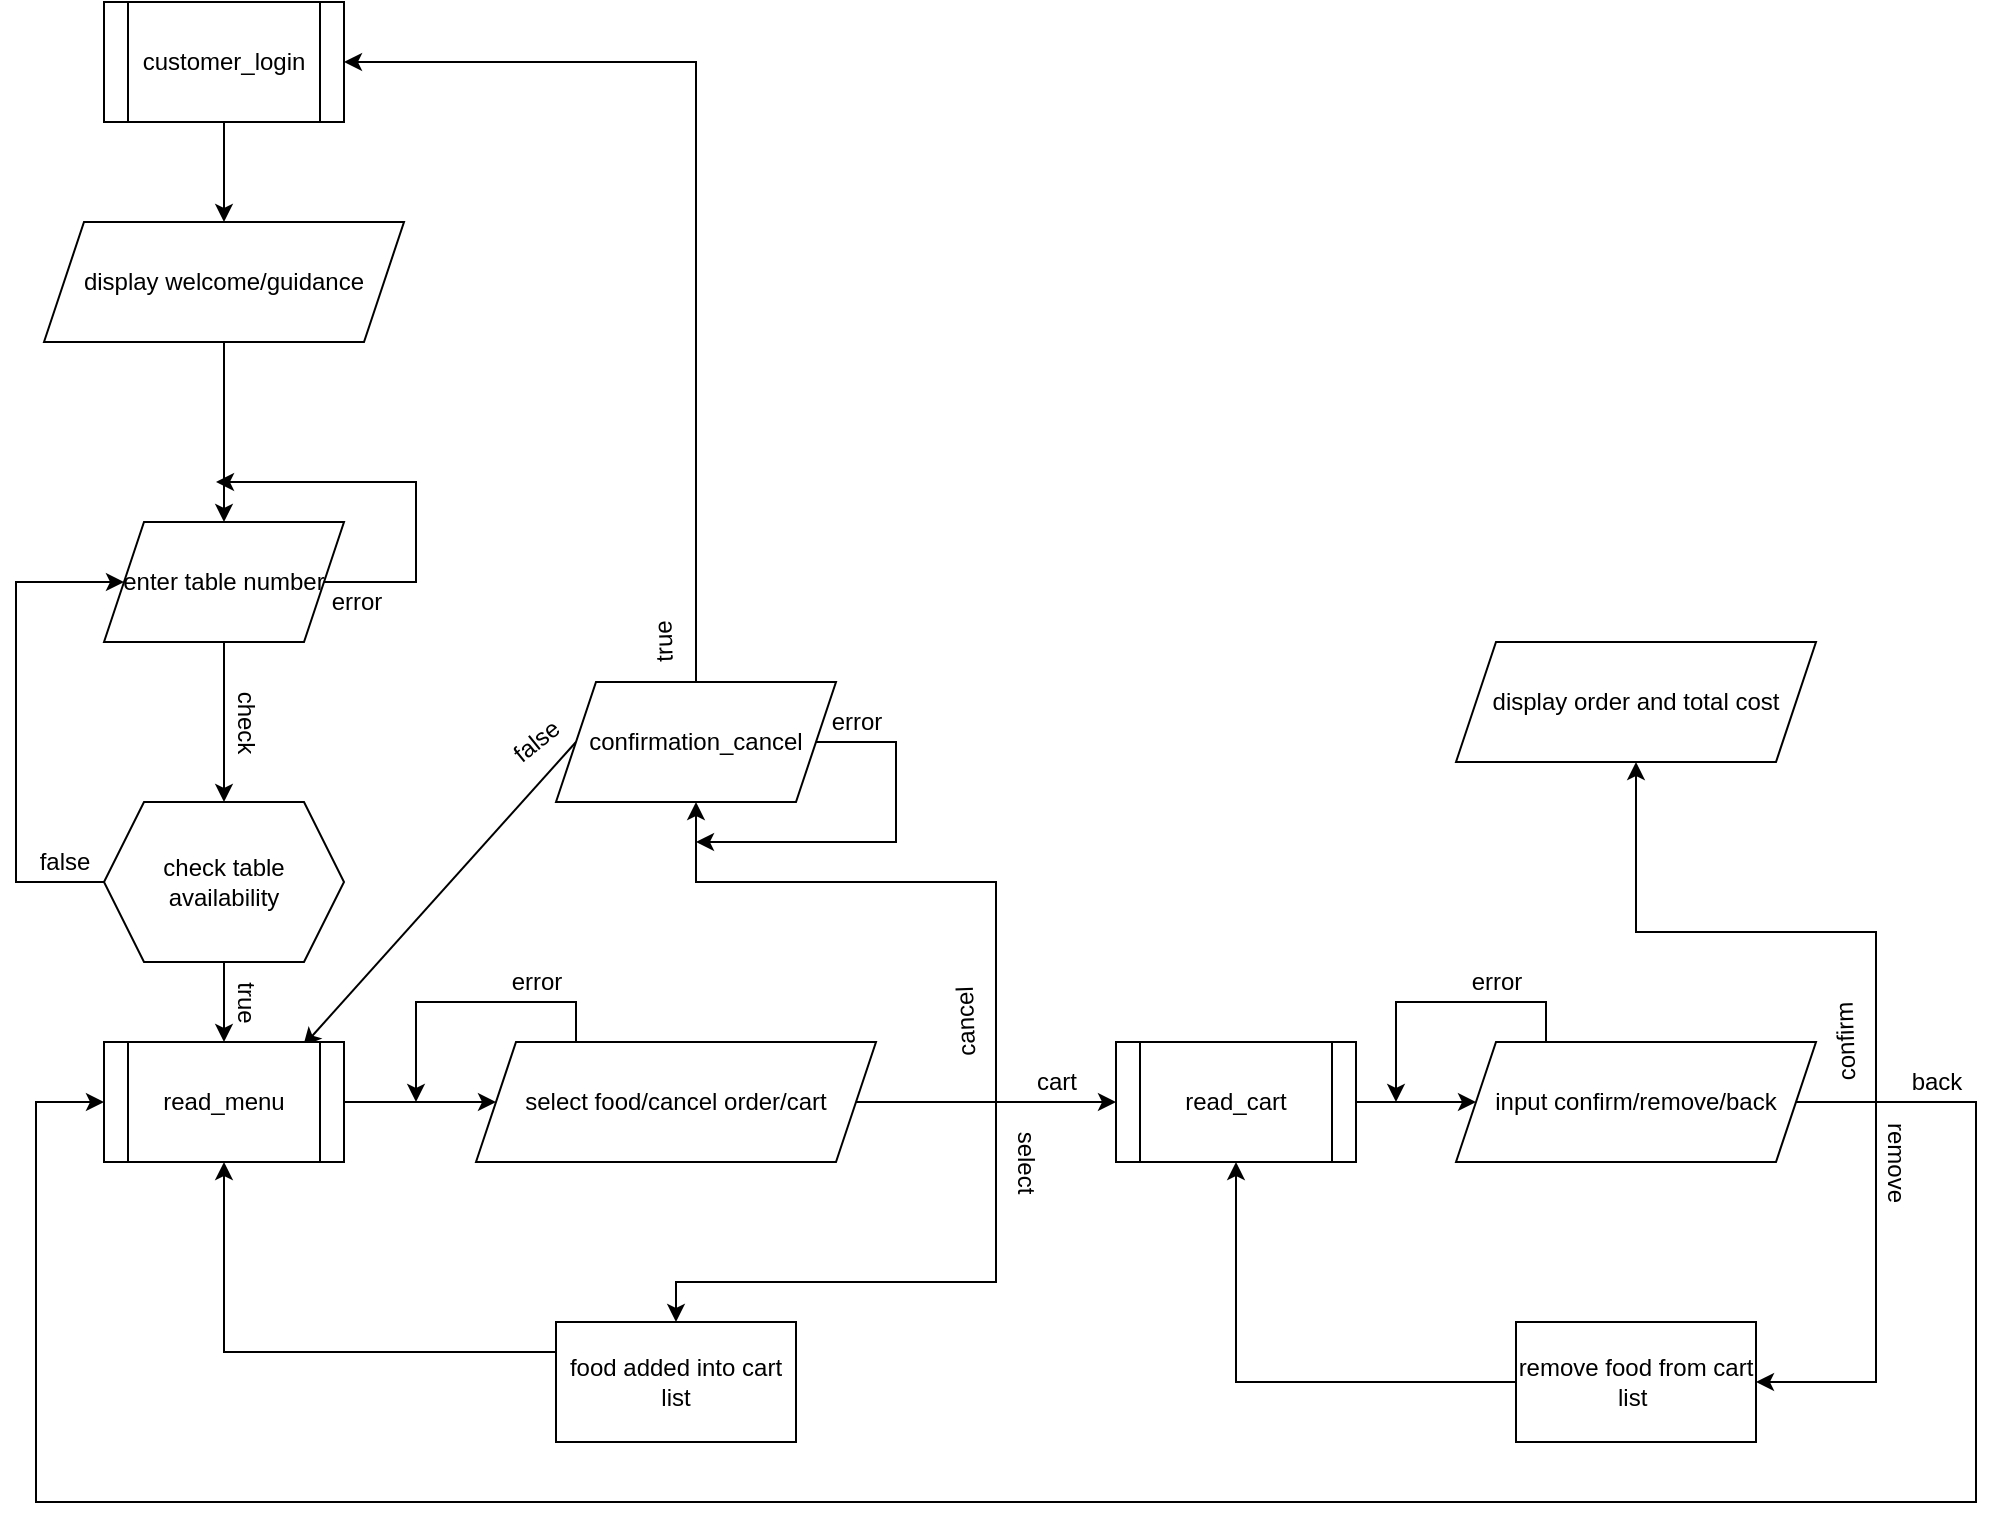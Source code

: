 <mxfile version="17.2.2" type="github" pages="3">
  <diagram id="C5RBs43oDa-KdzZeNtuy" name="Page-1">
    <mxGraphModel dx="997" dy="1709" grid="1" gridSize="10" guides="1" tooltips="1" connect="1" arrows="1" fold="1" page="1" pageScale="1" pageWidth="827" pageHeight="1169" math="0" shadow="0">
      <root>
        <mxCell id="WIyWlLk6GJQsqaUBKTNV-0" />
        <mxCell id="WIyWlLk6GJQsqaUBKTNV-1" parent="WIyWlLk6GJQsqaUBKTNV-0" />
        <mxCell id="vM11jCXPDJ7jfzlutHVa-15" style="edgeStyle=orthogonalEdgeStyle;rounded=0;orthogonalLoop=1;jettySize=auto;html=1;exitX=0.5;exitY=1;exitDx=0;exitDy=0;" parent="WIyWlLk6GJQsqaUBKTNV-1" source="vM11jCXPDJ7jfzlutHVa-5" target="vM11jCXPDJ7jfzlutHVa-9" edge="1">
          <mxGeometry relative="1" as="geometry" />
        </mxCell>
        <mxCell id="vM11jCXPDJ7jfzlutHVa-98" style="edgeStyle=orthogonalEdgeStyle;rounded=0;orthogonalLoop=1;jettySize=auto;html=1;exitX=1;exitY=0.5;exitDx=0;exitDy=0;" parent="WIyWlLk6GJQsqaUBKTNV-1" source="vM11jCXPDJ7jfzlutHVa-5" edge="1">
          <mxGeometry relative="1" as="geometry">
            <mxPoint x="190" y="150" as="targetPoint" />
            <Array as="points">
              <mxPoint x="290" y="200" />
              <mxPoint x="290" y="150" />
            </Array>
          </mxGeometry>
        </mxCell>
        <mxCell id="vM11jCXPDJ7jfzlutHVa-5" value="enter table number" style="shape=parallelogram;perimeter=parallelogramPerimeter;whiteSpace=wrap;html=1;fixedSize=1;" parent="WIyWlLk6GJQsqaUBKTNV-1" vertex="1">
          <mxGeometry x="134" y="170" width="120" height="60" as="geometry" />
        </mxCell>
        <mxCell id="vM11jCXPDJ7jfzlutHVa-95" style="edgeStyle=orthogonalEdgeStyle;rounded=0;orthogonalLoop=1;jettySize=auto;html=1;exitX=0.5;exitY=1;exitDx=0;exitDy=0;entryX=0.5;entryY=0;entryDx=0;entryDy=0;" parent="WIyWlLk6GJQsqaUBKTNV-1" source="vM11jCXPDJ7jfzlutHVa-8" target="vM11jCXPDJ7jfzlutHVa-94" edge="1">
          <mxGeometry relative="1" as="geometry" />
        </mxCell>
        <mxCell id="vM11jCXPDJ7jfzlutHVa-8" value="customer_login" style="shape=process;whiteSpace=wrap;html=1;backgroundOutline=1;" parent="WIyWlLk6GJQsqaUBKTNV-1" vertex="1">
          <mxGeometry x="134" y="-90" width="120" height="60" as="geometry" />
        </mxCell>
        <mxCell id="vM11jCXPDJ7jfzlutHVa-21" style="edgeStyle=orthogonalEdgeStyle;rounded=0;orthogonalLoop=1;jettySize=auto;html=1;exitX=0;exitY=0.5;exitDx=0;exitDy=0;entryX=0;entryY=0.5;entryDx=0;entryDy=0;" parent="WIyWlLk6GJQsqaUBKTNV-1" source="vM11jCXPDJ7jfzlutHVa-9" target="vM11jCXPDJ7jfzlutHVa-5" edge="1">
          <mxGeometry relative="1" as="geometry">
            <Array as="points">
              <mxPoint x="90" y="350" />
              <mxPoint x="90" y="200" />
            </Array>
          </mxGeometry>
        </mxCell>
        <mxCell id="vM11jCXPDJ7jfzlutHVa-53" style="edgeStyle=orthogonalEdgeStyle;rounded=0;orthogonalLoop=1;jettySize=auto;html=1;entryX=0.5;entryY=0;entryDx=0;entryDy=0;" parent="WIyWlLk6GJQsqaUBKTNV-1" source="vM11jCXPDJ7jfzlutHVa-9" target="vM11jCXPDJ7jfzlutHVa-48" edge="1">
          <mxGeometry relative="1" as="geometry" />
        </mxCell>
        <mxCell id="vM11jCXPDJ7jfzlutHVa-9" value="check table&lt;br&gt;availability" style="shape=hexagon;perimeter=hexagonPerimeter2;whiteSpace=wrap;html=1;fixedSize=1;" parent="WIyWlLk6GJQsqaUBKTNV-1" vertex="1">
          <mxGeometry x="134" y="310" width="120" height="80" as="geometry" />
        </mxCell>
        <mxCell id="vM11jCXPDJ7jfzlutHVa-12" value="error" style="text;html=1;align=center;verticalAlign=middle;resizable=0;points=[];autosize=1;strokeColor=none;fillColor=none;" parent="WIyWlLk6GJQsqaUBKTNV-1" vertex="1">
          <mxGeometry x="240" y="200" width="40" height="20" as="geometry" />
        </mxCell>
        <mxCell id="vM11jCXPDJ7jfzlutHVa-27" style="edgeStyle=orthogonalEdgeStyle;rounded=0;orthogonalLoop=1;jettySize=auto;html=1;" parent="WIyWlLk6GJQsqaUBKTNV-1" source="vM11jCXPDJ7jfzlutHVa-48" target="vM11jCXPDJ7jfzlutHVa-26" edge="1">
          <mxGeometry relative="1" as="geometry">
            <mxPoint x="244" y="460" as="sourcePoint" />
          </mxGeometry>
        </mxCell>
        <mxCell id="vM11jCXPDJ7jfzlutHVa-18" value="check" style="text;html=1;align=center;verticalAlign=middle;resizable=0;points=[];autosize=1;strokeColor=none;fillColor=none;rotation=90;" parent="WIyWlLk6GJQsqaUBKTNV-1" vertex="1">
          <mxGeometry x="180" y="260" width="50" height="20" as="geometry" />
        </mxCell>
        <mxCell id="vM11jCXPDJ7jfzlutHVa-50" value="" style="edgeStyle=orthogonalEdgeStyle;rounded=0;orthogonalLoop=1;jettySize=auto;html=1;" parent="WIyWlLk6GJQsqaUBKTNV-1" source="vM11jCXPDJ7jfzlutHVa-20" target="vM11jCXPDJ7jfzlutHVa-48" edge="1">
          <mxGeometry relative="1" as="geometry" />
        </mxCell>
        <mxCell id="vM11jCXPDJ7jfzlutHVa-52" value="" style="edgeStyle=orthogonalEdgeStyle;rounded=0;orthogonalLoop=1;jettySize=auto;html=1;" parent="WIyWlLk6GJQsqaUBKTNV-1" source="vM11jCXPDJ7jfzlutHVa-20" target="vM11jCXPDJ7jfzlutHVa-48" edge="1">
          <mxGeometry relative="1" as="geometry" />
        </mxCell>
        <mxCell id="vM11jCXPDJ7jfzlutHVa-20" value="true" style="text;html=1;align=center;verticalAlign=middle;resizable=0;points=[];autosize=1;strokeColor=none;fillColor=none;rotation=90;" parent="WIyWlLk6GJQsqaUBKTNV-1" vertex="1">
          <mxGeometry x="185" y="400" width="40" height="20" as="geometry" />
        </mxCell>
        <mxCell id="vM11jCXPDJ7jfzlutHVa-22" value="false" style="text;html=1;align=center;verticalAlign=middle;resizable=0;points=[];autosize=1;strokeColor=none;fillColor=none;rotation=0;" parent="WIyWlLk6GJQsqaUBKTNV-1" vertex="1">
          <mxGeometry x="94" y="330" width="40" height="20" as="geometry" />
        </mxCell>
        <mxCell id="vM11jCXPDJ7jfzlutHVa-55" style="edgeStyle=orthogonalEdgeStyle;rounded=0;orthogonalLoop=1;jettySize=auto;html=1;exitX=1;exitY=0.5;exitDx=0;exitDy=0;entryX=0;entryY=0.5;entryDx=0;entryDy=0;" parent="WIyWlLk6GJQsqaUBKTNV-1" source="vM11jCXPDJ7jfzlutHVa-26" target="vM11jCXPDJ7jfzlutHVa-59" edge="1">
          <mxGeometry relative="1" as="geometry">
            <mxPoint x="580" y="460" as="targetPoint" />
          </mxGeometry>
        </mxCell>
        <mxCell id="vM11jCXPDJ7jfzlutHVa-88" style="edgeStyle=orthogonalEdgeStyle;rounded=0;orthogonalLoop=1;jettySize=auto;html=1;exitX=0.25;exitY=0;exitDx=0;exitDy=0;" parent="WIyWlLk6GJQsqaUBKTNV-1" source="vM11jCXPDJ7jfzlutHVa-26" edge="1">
          <mxGeometry relative="1" as="geometry">
            <mxPoint x="290" y="460" as="targetPoint" />
            <Array as="points">
              <mxPoint x="370" y="410" />
              <mxPoint x="290" y="410" />
              <mxPoint x="290" y="450" />
            </Array>
          </mxGeometry>
        </mxCell>
        <mxCell id="vM11jCXPDJ7jfzlutHVa-26" value="select food/cancel order/cart" style="shape=parallelogram;perimeter=parallelogramPerimeter;whiteSpace=wrap;html=1;fixedSize=1;" parent="WIyWlLk6GJQsqaUBKTNV-1" vertex="1">
          <mxGeometry x="320" y="430" width="200" height="60" as="geometry" />
        </mxCell>
        <mxCell id="vM11jCXPDJ7jfzlutHVa-30" value="cancel" style="text;html=1;align=center;verticalAlign=middle;resizable=0;points=[];autosize=1;strokeColor=none;fillColor=none;rotation=-92;" parent="WIyWlLk6GJQsqaUBKTNV-1" vertex="1">
          <mxGeometry x="540" y="410" width="50" height="20" as="geometry" />
        </mxCell>
        <mxCell id="vM11jCXPDJ7jfzlutHVa-33" style="rounded=0;orthogonalLoop=1;jettySize=auto;html=1;exitX=0;exitY=0.5;exitDx=0;exitDy=0;entryX=0.83;entryY=0.033;entryDx=0;entryDy=0;entryPerimeter=0;" parent="WIyWlLk6GJQsqaUBKTNV-1" source="vM11jCXPDJ7jfzlutHVa-31" target="vM11jCXPDJ7jfzlutHVa-48" edge="1">
          <mxGeometry relative="1" as="geometry">
            <mxPoint x="224" y="430" as="targetPoint" />
          </mxGeometry>
        </mxCell>
        <mxCell id="vM11jCXPDJ7jfzlutHVa-38" style="edgeStyle=orthogonalEdgeStyle;rounded=0;orthogonalLoop=1;jettySize=auto;html=1;exitX=0.5;exitY=0;exitDx=0;exitDy=0;entryX=1;entryY=0.5;entryDx=0;entryDy=0;" parent="WIyWlLk6GJQsqaUBKTNV-1" source="vM11jCXPDJ7jfzlutHVa-31" target="vM11jCXPDJ7jfzlutHVa-8" edge="1">
          <mxGeometry relative="1" as="geometry" />
        </mxCell>
        <mxCell id="vM11jCXPDJ7jfzlutHVa-42" style="edgeStyle=orthogonalEdgeStyle;rounded=0;orthogonalLoop=1;jettySize=auto;html=1;exitX=1;exitY=0.5;exitDx=0;exitDy=0;" parent="WIyWlLk6GJQsqaUBKTNV-1" source="vM11jCXPDJ7jfzlutHVa-31" edge="1">
          <mxGeometry relative="1" as="geometry">
            <mxPoint x="430" y="330" as="targetPoint" />
            <Array as="points">
              <mxPoint x="530" y="280" />
              <mxPoint x="530" y="330" />
            </Array>
          </mxGeometry>
        </mxCell>
        <mxCell id="vM11jCXPDJ7jfzlutHVa-31" value="confirmation_cancel" style="shape=parallelogram;perimeter=parallelogramPerimeter;whiteSpace=wrap;html=1;fixedSize=1;" parent="WIyWlLk6GJQsqaUBKTNV-1" vertex="1">
          <mxGeometry x="360" y="250" width="140" height="60" as="geometry" />
        </mxCell>
        <mxCell id="vM11jCXPDJ7jfzlutHVa-34" value="false" style="text;html=1;align=center;verticalAlign=middle;resizable=0;points=[];autosize=1;strokeColor=none;fillColor=none;rotation=-39;" parent="WIyWlLk6GJQsqaUBKTNV-1" vertex="1">
          <mxGeometry x="330" y="270" width="40" height="20" as="geometry" />
        </mxCell>
        <mxCell id="vM11jCXPDJ7jfzlutHVa-35" value="true" style="text;html=1;align=center;verticalAlign=middle;resizable=0;points=[];autosize=1;strokeColor=none;fillColor=none;rotation=-92;" parent="WIyWlLk6GJQsqaUBKTNV-1" vertex="1">
          <mxGeometry x="394" y="220" width="40" height="20" as="geometry" />
        </mxCell>
        <mxCell id="vM11jCXPDJ7jfzlutHVa-41" value="error" style="text;html=1;align=center;verticalAlign=middle;resizable=0;points=[];autosize=1;strokeColor=none;fillColor=none;" parent="WIyWlLk6GJQsqaUBKTNV-1" vertex="1">
          <mxGeometry x="490" y="260" width="40" height="20" as="geometry" />
        </mxCell>
        <mxCell id="vM11jCXPDJ7jfzlutHVa-47" style="edgeStyle=orthogonalEdgeStyle;rounded=0;orthogonalLoop=1;jettySize=auto;html=1;exitX=0;exitY=0.25;exitDx=0;exitDy=0;" parent="WIyWlLk6GJQsqaUBKTNV-1" source="vM11jCXPDJ7jfzlutHVa-54" target="vM11jCXPDJ7jfzlutHVa-48" edge="1">
          <mxGeometry relative="1" as="geometry">
            <mxPoint x="329" y="585" as="sourcePoint" />
            <mxPoint x="194" y="490" as="targetPoint" />
          </mxGeometry>
        </mxCell>
        <mxCell id="vM11jCXPDJ7jfzlutHVa-46" value="select" style="text;html=1;align=center;verticalAlign=middle;resizable=0;points=[];autosize=1;strokeColor=none;fillColor=none;rotation=90;" parent="WIyWlLk6GJQsqaUBKTNV-1" vertex="1">
          <mxGeometry x="570" y="480" width="50" height="20" as="geometry" />
        </mxCell>
        <mxCell id="vM11jCXPDJ7jfzlutHVa-48" value="read_menu" style="shape=process;whiteSpace=wrap;html=1;backgroundOutline=1;" parent="WIyWlLk6GJQsqaUBKTNV-1" vertex="1">
          <mxGeometry x="134" y="430" width="120" height="60" as="geometry" />
        </mxCell>
        <mxCell id="vM11jCXPDJ7jfzlutHVa-54" value="food added into cart list" style="rounded=0;whiteSpace=wrap;html=1;" parent="WIyWlLk6GJQsqaUBKTNV-1" vertex="1">
          <mxGeometry x="360" y="570" width="120" height="60" as="geometry" />
        </mxCell>
        <mxCell id="vM11jCXPDJ7jfzlutHVa-63" value="" style="edgeStyle=orthogonalEdgeStyle;rounded=0;orthogonalLoop=1;jettySize=auto;html=1;" parent="WIyWlLk6GJQsqaUBKTNV-1" source="vM11jCXPDJ7jfzlutHVa-59" target="vM11jCXPDJ7jfzlutHVa-62" edge="1">
          <mxGeometry relative="1" as="geometry" />
        </mxCell>
        <mxCell id="vM11jCXPDJ7jfzlutHVa-59" value="read_cart" style="shape=process;whiteSpace=wrap;html=1;backgroundOutline=1;" parent="WIyWlLk6GJQsqaUBKTNV-1" vertex="1">
          <mxGeometry x="640" y="430" width="120" height="60" as="geometry" />
        </mxCell>
        <mxCell id="vM11jCXPDJ7jfzlutHVa-67" value="" style="edgeStyle=orthogonalEdgeStyle;rounded=0;orthogonalLoop=1;jettySize=auto;html=1;" parent="WIyWlLk6GJQsqaUBKTNV-1" target="vM11jCXPDJ7jfzlutHVa-66" edge="1">
          <mxGeometry relative="1" as="geometry">
            <mxPoint x="980" y="460" as="sourcePoint" />
            <Array as="points">
              <mxPoint x="1020" y="460" />
              <mxPoint x="1020" y="600" />
            </Array>
          </mxGeometry>
        </mxCell>
        <mxCell id="vM11jCXPDJ7jfzlutHVa-74" style="edgeStyle=orthogonalEdgeStyle;rounded=0;orthogonalLoop=1;jettySize=auto;html=1;exitX=1;exitY=0.5;exitDx=0;exitDy=0;entryX=0;entryY=0.5;entryDx=0;entryDy=0;" parent="WIyWlLk6GJQsqaUBKTNV-1" source="vM11jCXPDJ7jfzlutHVa-62" target="vM11jCXPDJ7jfzlutHVa-48" edge="1">
          <mxGeometry relative="1" as="geometry">
            <mxPoint x="130" y="460" as="targetPoint" />
            <mxPoint x="970" y="740" as="sourcePoint" />
            <Array as="points">
              <mxPoint x="1070" y="460" />
              <mxPoint x="1070" y="660" />
              <mxPoint x="100" y="660" />
              <mxPoint x="100" y="460" />
            </Array>
          </mxGeometry>
        </mxCell>
        <mxCell id="vM11jCXPDJ7jfzlutHVa-79" style="edgeStyle=orthogonalEdgeStyle;rounded=0;orthogonalLoop=1;jettySize=auto;html=1;entryX=0.5;entryY=1;entryDx=0;entryDy=0;" parent="WIyWlLk6GJQsqaUBKTNV-1" target="vM11jCXPDJ7jfzlutHVa-78" edge="1">
          <mxGeometry relative="1" as="geometry">
            <mxPoint x="980" y="460" as="sourcePoint" />
            <Array as="points">
              <mxPoint x="1020" y="460" />
              <mxPoint x="1020" y="375" />
              <mxPoint x="900" y="375" />
            </Array>
          </mxGeometry>
        </mxCell>
        <mxCell id="vM11jCXPDJ7jfzlutHVa-91" style="edgeStyle=orthogonalEdgeStyle;rounded=0;orthogonalLoop=1;jettySize=auto;html=1;exitX=0.25;exitY=0;exitDx=0;exitDy=0;" parent="WIyWlLk6GJQsqaUBKTNV-1" source="vM11jCXPDJ7jfzlutHVa-62" edge="1">
          <mxGeometry relative="1" as="geometry">
            <mxPoint x="780" y="460" as="targetPoint" />
            <Array as="points">
              <mxPoint x="855" y="410" />
              <mxPoint x="780" y="410" />
              <mxPoint x="780" y="450" />
            </Array>
          </mxGeometry>
        </mxCell>
        <mxCell id="vM11jCXPDJ7jfzlutHVa-62" value="input confirm/remove/back" style="shape=parallelogram;perimeter=parallelogramPerimeter;whiteSpace=wrap;html=1;fixedSize=1;" parent="WIyWlLk6GJQsqaUBKTNV-1" vertex="1">
          <mxGeometry x="810" y="430" width="180" height="60" as="geometry" />
        </mxCell>
        <mxCell id="vM11jCXPDJ7jfzlutHVa-68" style="edgeStyle=orthogonalEdgeStyle;rounded=0;orthogonalLoop=1;jettySize=auto;html=1;entryX=0.5;entryY=1;entryDx=0;entryDy=0;" parent="WIyWlLk6GJQsqaUBKTNV-1" source="vM11jCXPDJ7jfzlutHVa-66" target="vM11jCXPDJ7jfzlutHVa-59" edge="1">
          <mxGeometry relative="1" as="geometry" />
        </mxCell>
        <mxCell id="vM11jCXPDJ7jfzlutHVa-66" value="remove food from cart list&amp;nbsp;" style="whiteSpace=wrap;html=1;" parent="WIyWlLk6GJQsqaUBKTNV-1" vertex="1">
          <mxGeometry x="840" y="570" width="120" height="60" as="geometry" />
        </mxCell>
        <mxCell id="vM11jCXPDJ7jfzlutHVa-69" value="remove" style="text;html=1;align=center;verticalAlign=middle;resizable=0;points=[];autosize=1;strokeColor=none;fillColor=none;rotation=90;" parent="WIyWlLk6GJQsqaUBKTNV-1" vertex="1">
          <mxGeometry x="1000" y="480" width="60" height="20" as="geometry" />
        </mxCell>
        <mxCell id="vM11jCXPDJ7jfzlutHVa-70" value="cart" style="text;html=1;align=center;verticalAlign=middle;resizable=0;points=[];autosize=1;strokeColor=none;fillColor=none;rotation=0;" parent="WIyWlLk6GJQsqaUBKTNV-1" vertex="1">
          <mxGeometry x="590" y="440" width="40" height="20" as="geometry" />
        </mxCell>
        <mxCell id="vM11jCXPDJ7jfzlutHVa-71" value="confirm" style="text;html=1;align=center;verticalAlign=middle;resizable=0;points=[];autosize=1;strokeColor=none;fillColor=none;rotation=-92;" parent="WIyWlLk6GJQsqaUBKTNV-1" vertex="1">
          <mxGeometry x="980" y="420" width="50" height="20" as="geometry" />
        </mxCell>
        <mxCell id="vM11jCXPDJ7jfzlutHVa-72" value="back" style="text;html=1;align=center;verticalAlign=middle;resizable=0;points=[];autosize=1;strokeColor=none;fillColor=none;rotation=0;" parent="WIyWlLk6GJQsqaUBKTNV-1" vertex="1">
          <mxGeometry x="1030" y="440" width="40" height="20" as="geometry" />
        </mxCell>
        <mxCell id="vM11jCXPDJ7jfzlutHVa-78" value="display order and total cost" style="shape=parallelogram;perimeter=parallelogramPerimeter;whiteSpace=wrap;html=1;fixedSize=1;" parent="WIyWlLk6GJQsqaUBKTNV-1" vertex="1">
          <mxGeometry x="810" y="230" width="180" height="60" as="geometry" />
        </mxCell>
        <mxCell id="vM11jCXPDJ7jfzlutHVa-83" style="edgeStyle=orthogonalEdgeStyle;rounded=0;orthogonalLoop=1;jettySize=auto;html=1;entryX=0.5;entryY=0;entryDx=0;entryDy=0;" parent="WIyWlLk6GJQsqaUBKTNV-1" target="vM11jCXPDJ7jfzlutHVa-54" edge="1">
          <mxGeometry relative="1" as="geometry">
            <mxPoint x="590" y="480" as="targetPoint" />
            <mxPoint x="510" y="460" as="sourcePoint" />
            <Array as="points">
              <mxPoint x="580" y="460" />
              <mxPoint x="580" y="550" />
              <mxPoint x="420" y="550" />
            </Array>
          </mxGeometry>
        </mxCell>
        <mxCell id="vM11jCXPDJ7jfzlutHVa-84" style="edgeStyle=orthogonalEdgeStyle;rounded=0;orthogonalLoop=1;jettySize=auto;html=1;entryX=0.5;entryY=1;entryDx=0;entryDy=0;" parent="WIyWlLk6GJQsqaUBKTNV-1" target="vM11jCXPDJ7jfzlutHVa-31" edge="1">
          <mxGeometry relative="1" as="geometry">
            <mxPoint x="600" y="490" as="targetPoint" />
            <mxPoint x="510" y="460" as="sourcePoint" />
            <Array as="points">
              <mxPoint x="580" y="460" />
              <mxPoint x="580" y="350" />
              <mxPoint x="430" y="350" />
            </Array>
          </mxGeometry>
        </mxCell>
        <mxCell id="vM11jCXPDJ7jfzlutHVa-89" value="error" style="text;html=1;align=center;verticalAlign=middle;resizable=0;points=[];autosize=1;strokeColor=none;fillColor=none;" parent="WIyWlLk6GJQsqaUBKTNV-1" vertex="1">
          <mxGeometry x="330" y="390" width="40" height="20" as="geometry" />
        </mxCell>
        <mxCell id="vM11jCXPDJ7jfzlutHVa-92" value="error" style="text;html=1;align=center;verticalAlign=middle;resizable=0;points=[];autosize=1;strokeColor=none;fillColor=none;" parent="WIyWlLk6GJQsqaUBKTNV-1" vertex="1">
          <mxGeometry x="810" y="390" width="40" height="20" as="geometry" />
        </mxCell>
        <mxCell id="vM11jCXPDJ7jfzlutHVa-97" style="edgeStyle=orthogonalEdgeStyle;rounded=0;orthogonalLoop=1;jettySize=auto;html=1;entryX=0.5;entryY=0;entryDx=0;entryDy=0;" parent="WIyWlLk6GJQsqaUBKTNV-1" source="vM11jCXPDJ7jfzlutHVa-94" target="vM11jCXPDJ7jfzlutHVa-5" edge="1">
          <mxGeometry relative="1" as="geometry" />
        </mxCell>
        <mxCell id="vM11jCXPDJ7jfzlutHVa-94" value="display welcome/guidance" style="shape=parallelogram;perimeter=parallelogramPerimeter;whiteSpace=wrap;html=1;fixedSize=1;" parent="WIyWlLk6GJQsqaUBKTNV-1" vertex="1">
          <mxGeometry x="104" y="20" width="180" height="60" as="geometry" />
        </mxCell>
      </root>
    </mxGraphModel>
  </diagram>
  <diagram id="wGJ8oZR65npoBaKy9jtu" name="Page-2">
    <mxGraphModel dx="2023" dy="1735" grid="1" gridSize="10" guides="1" tooltips="1" connect="1" arrows="1" fold="1" page="1" pageScale="1" pageWidth="850" pageHeight="1100" math="0" shadow="0">
      <root>
        <mxCell id="0" />
        <mxCell id="1" parent="0" />
        <mxCell id="IC5-iPhKqI-BuxS_Gj4o-3" style="edgeStyle=orthogonalEdgeStyle;rounded=0;orthogonalLoop=1;jettySize=auto;html=1;exitX=0.5;exitY=1;exitDx=0;exitDy=0;entryX=0.5;entryY=0;entryDx=0;entryDy=0;" edge="1" parent="1" source="C4wjGPQ94aS8Cd51sgXs-1" target="C4wjGPQ94aS8Cd51sgXs-2">
          <mxGeometry relative="1" as="geometry" />
        </mxCell>
        <mxCell id="C4wjGPQ94aS8Cd51sgXs-1" value="customer_login" style="rounded=1;whiteSpace=wrap;html=1;" vertex="1" parent="1">
          <mxGeometry x="30" y="20" width="120" height="60" as="geometry" />
        </mxCell>
        <mxCell id="IC5-iPhKqI-BuxS_Gj4o-4" style="edgeStyle=orthogonalEdgeStyle;rounded=0;orthogonalLoop=1;jettySize=auto;html=1;exitX=0.5;exitY=1;exitDx=0;exitDy=0;entryX=0.5;entryY=0;entryDx=0;entryDy=0;" edge="1" parent="1" source="C4wjGPQ94aS8Cd51sgXs-2" target="C4wjGPQ94aS8Cd51sgXs-3">
          <mxGeometry relative="1" as="geometry" />
        </mxCell>
        <mxCell id="C4wjGPQ94aS8Cd51sgXs-2" value="display welcome/guidance" style="shape=parallelogram;perimeter=parallelogramPerimeter;whiteSpace=wrap;html=1;fixedSize=1;" vertex="1" parent="1">
          <mxGeometry x="20" y="130" width="140" height="60" as="geometry" />
        </mxCell>
        <mxCell id="0yLy5xC8TKGSPIePNKLh-45" style="edgeStyle=orthogonalEdgeStyle;rounded=0;orthogonalLoop=1;jettySize=auto;html=1;entryX=0.5;entryY=0;entryDx=0;entryDy=0;" edge="1" parent="1" source="C4wjGPQ94aS8Cd51sgXs-3" target="0yLy5xC8TKGSPIePNKLh-43">
          <mxGeometry relative="1" as="geometry" />
        </mxCell>
        <mxCell id="C4wjGPQ94aS8Cd51sgXs-3" value="cin &amp;gt;&amp;gt; table_number" style="shape=parallelogram;perimeter=parallelogramPerimeter;whiteSpace=wrap;html=1;fixedSize=1;" vertex="1" parent="1">
          <mxGeometry x="20" y="240" width="140" height="60" as="geometry" />
        </mxCell>
        <mxCell id="0yLy5xC8TKGSPIePNKLh-28" style="edgeStyle=orthogonalEdgeStyle;rounded=0;orthogonalLoop=1;jettySize=auto;html=1;exitX=0.5;exitY=1;exitDx=0;exitDy=0;entryX=0.5;entryY=0;entryDx=0;entryDy=0;" edge="1" parent="1" source="nyRx-r4JQdV5yb0o4WZx-1" target="IC5-iPhKqI-BuxS_Gj4o-2">
          <mxGeometry relative="1" as="geometry" />
        </mxCell>
        <mxCell id="0yLy5xC8TKGSPIePNKLh-29" style="edgeStyle=orthogonalEdgeStyle;rounded=0;orthogonalLoop=1;jettySize=auto;html=1;exitX=1;exitY=0.5;exitDx=0;exitDy=0;entryX=0;entryY=0.5;entryDx=0;entryDy=0;" edge="1" parent="1" source="nyRx-r4JQdV5yb0o4WZx-1" target="tjxY9i4PyZSD-RfpCPBU-1">
          <mxGeometry relative="1" as="geometry">
            <mxPoint x="195" y="620" as="targetPoint" />
          </mxGeometry>
        </mxCell>
        <mxCell id="nyRx-r4JQdV5yb0o4WZx-1" value="while i &amp;lt;= 20(rows)" style="rhombus;whiteSpace=wrap;html=1;" vertex="1" parent="1">
          <mxGeometry x="37.5" y="580" width="105" height="80" as="geometry" />
        </mxCell>
        <mxCell id="0yLy5xC8TKGSPIePNKLh-27" style="edgeStyle=orthogonalEdgeStyle;rounded=0;orthogonalLoop=1;jettySize=auto;html=1;exitX=0.5;exitY=0;exitDx=0;exitDy=0;entryX=0;entryY=0.5;entryDx=0;entryDy=0;" edge="1" parent="1" source="0yLy5xC8TKGSPIePNKLh-4" target="nyRx-r4JQdV5yb0o4WZx-1">
          <mxGeometry relative="1" as="geometry" />
        </mxCell>
        <mxCell id="0yLy5xC8TKGSPIePNKLh-4" value="food --&amp;gt; menu[i]" style="rounded=0;whiteSpace=wrap;html=1;verticalAlign=middle;fontStyle=0" vertex="1" parent="1">
          <mxGeometry x="-150" y="700" width="120" height="60" as="geometry" />
        </mxCell>
        <mxCell id="0yLy5xC8TKGSPIePNKLh-26" style="edgeStyle=orthogonalEdgeStyle;rounded=0;orthogonalLoop=1;jettySize=auto;html=1;exitX=0;exitY=0.5;exitDx=0;exitDy=0;entryX=1;entryY=0.5;entryDx=0;entryDy=0;" edge="1" parent="1" source="IC5-iPhKqI-BuxS_Gj4o-2" target="0yLy5xC8TKGSPIePNKLh-4">
          <mxGeometry relative="1" as="geometry" />
        </mxCell>
        <mxCell id="IC5-iPhKqI-BuxS_Gj4o-2" value="read each food" style="shape=parallelogram;perimeter=parallelogramPerimeter;whiteSpace=wrap;html=1;fixedSize=1;" vertex="1" parent="1">
          <mxGeometry x="5" y="700" width="170" height="60" as="geometry" />
        </mxCell>
        <mxCell id="0yLy5xC8TKGSPIePNKLh-49" style="edgeStyle=orthogonalEdgeStyle;rounded=0;orthogonalLoop=1;jettySize=auto;html=1;entryX=0.5;entryY=0;entryDx=0;entryDy=0;" edge="1" parent="1" source="0yLy5xC8TKGSPIePNKLh-33" target="0yLy5xC8TKGSPIePNKLh-48">
          <mxGeometry relative="1" as="geometry" />
        </mxCell>
        <mxCell id="0yLy5xC8TKGSPIePNKLh-33" value="cout &amp;gt;&amp;gt;&amp;nbsp;&lt;br&gt;&amp;nbsp;1 - 20. select food&lt;br&gt;C. cancel order&lt;br&gt;D. confirm order" style="shape=parallelogram;perimeter=parallelogramPerimeter;whiteSpace=wrap;html=1;fixedSize=1;" vertex="1" parent="1">
          <mxGeometry x="293.75" y="690" width="192.5" height="60" as="geometry" />
        </mxCell>
        <mxCell id="GQ8tSEWkSFlXsJhe7DJv-31" style="edgeStyle=orthogonalEdgeStyle;rounded=0;orthogonalLoop=1;jettySize=auto;html=1;entryX=0;entryY=0.5;entryDx=0;entryDy=0;" edge="1" parent="1" source="0yLy5xC8TKGSPIePNKLh-38" target="GQ8tSEWkSFlXsJhe7DJv-16">
          <mxGeometry relative="1" as="geometry">
            <mxPoint x="245" y="1450" as="targetPoint" />
            <Array as="points">
              <mxPoint x="245" y="1445" />
            </Array>
          </mxGeometry>
        </mxCell>
        <mxCell id="0yLy5xC8TKGSPIePNKLh-38" value="cart += menu[select]" style="rounded=0;whiteSpace=wrap;html=1;" vertex="1" parent="1">
          <mxGeometry x="180" y="1070" width="130" height="60" as="geometry" />
        </mxCell>
        <mxCell id="0yLy5xC8TKGSPIePNKLh-46" style="edgeStyle=orthogonalEdgeStyle;rounded=0;orthogonalLoop=1;jettySize=auto;html=1;entryX=0.5;entryY=0;entryDx=0;entryDy=0;" edge="1" parent="1" source="0yLy5xC8TKGSPIePNKLh-43" target="0yLy5xC8TKGSPIePNKLh-44">
          <mxGeometry relative="1" as="geometry" />
        </mxCell>
        <mxCell id="0yLy5xC8TKGSPIePNKLh-43" value="declare cart[20] = { }" style="rounded=0;whiteSpace=wrap;html=1;" vertex="1" parent="1">
          <mxGeometry x="30" y="360" width="120" height="60" as="geometry" />
        </mxCell>
        <mxCell id="0yLy5xC8TKGSPIePNKLh-47" style="edgeStyle=orthogonalEdgeStyle;rounded=0;orthogonalLoop=1;jettySize=auto;html=1;entryX=0.5;entryY=0;entryDx=0;entryDy=0;" edge="1" parent="1" source="0yLy5xC8TKGSPIePNKLh-44" target="nyRx-r4JQdV5yb0o4WZx-1">
          <mxGeometry relative="1" as="geometry" />
        </mxCell>
        <mxCell id="0yLy5xC8TKGSPIePNKLh-44" value="cart[0] = table_number" style="rounded=0;whiteSpace=wrap;html=1;" vertex="1" parent="1">
          <mxGeometry x="30" y="470" width="120" height="60" as="geometry" />
        </mxCell>
        <mxCell id="Ne4AK7aCDiOl1bR36kbK-5" style="edgeStyle=orthogonalEdgeStyle;rounded=0;orthogonalLoop=1;jettySize=auto;html=1;exitX=0.5;exitY=1;exitDx=0;exitDy=0;entryX=0.5;entryY=0;entryDx=0;entryDy=0;" edge="1" parent="1" source="0yLy5xC8TKGSPIePNKLh-48" target="Ne4AK7aCDiOl1bR36kbK-4">
          <mxGeometry relative="1" as="geometry" />
        </mxCell>
        <mxCell id="0yLy5xC8TKGSPIePNKLh-48" value="cin &amp;gt;&amp;gt; select" style="shape=parallelogram;perimeter=parallelogramPerimeter;whiteSpace=wrap;html=1;fixedSize=1;" vertex="1" parent="1">
          <mxGeometry x="330" y="790" width="120" height="60" as="geometry" />
        </mxCell>
        <mxCell id="GQ8tSEWkSFlXsJhe7DJv-23" style="edgeStyle=orthogonalEdgeStyle;rounded=0;orthogonalLoop=1;jettySize=auto;html=1;exitX=0;exitY=0.5;exitDx=0;exitDy=0;entryX=0.5;entryY=0;entryDx=0;entryDy=0;" edge="1" parent="1" source="Ne4AK7aCDiOl1bR36kbK-1" target="883NVLIcD5NL9LctwS62-9">
          <mxGeometry relative="1" as="geometry">
            <Array as="points">
              <mxPoint x="445" y="1030" />
            </Array>
          </mxGeometry>
        </mxCell>
        <mxCell id="GQ8tSEWkSFlXsJhe7DJv-24" style="edgeStyle=orthogonalEdgeStyle;rounded=0;orthogonalLoop=1;jettySize=auto;html=1;exitX=0;exitY=0.5;exitDx=0;exitDy=0;entryX=0.5;entryY=0;entryDx=0;entryDy=0;" edge="1" parent="1" source="Ne4AK7aCDiOl1bR36kbK-1" target="Ne4AK7aCDiOl1bR36kbK-22">
          <mxGeometry relative="1" as="geometry" />
        </mxCell>
        <mxCell id="Ne4AK7aCDiOl1bR36kbK-1" value="cin &amp;gt;&amp;gt; confirmation" style="shape=parallelogram;perimeter=parallelogramPerimeter;whiteSpace=wrap;html=1;fixedSize=1;" vertex="1" parent="1">
          <mxGeometry x="485" y="1000" width="150" height="60" as="geometry" />
        </mxCell>
        <mxCell id="Ne4AK7aCDiOl1bR36kbK-13" style="edgeStyle=orthogonalEdgeStyle;rounded=0;orthogonalLoop=1;jettySize=auto;html=1;entryX=0;entryY=0.5;entryDx=0;entryDy=0;" edge="1" parent="1" source="Ne4AK7aCDiOl1bR36kbK-4" target="Ne4AK7aCDiOl1bR36kbK-6">
          <mxGeometry relative="1" as="geometry" />
        </mxCell>
        <mxCell id="GQ8tSEWkSFlXsJhe7DJv-30" style="edgeStyle=orthogonalEdgeStyle;rounded=0;orthogonalLoop=1;jettySize=auto;html=1;exitX=0;exitY=0.5;exitDx=0;exitDy=0;entryX=0.5;entryY=0;entryDx=0;entryDy=0;" edge="1" parent="1" source="Ne4AK7aCDiOl1bR36kbK-4" target="0yLy5xC8TKGSPIePNKLh-38">
          <mxGeometry relative="1" as="geometry" />
        </mxCell>
        <mxCell id="Ne4AK7aCDiOl1bR36kbK-4" value="if &lt;br&gt;select == 1- 20" style="rhombus;whiteSpace=wrap;html=1;align=center;" vertex="1" parent="1">
          <mxGeometry x="330" y="880" width="120" height="80" as="geometry" />
        </mxCell>
        <mxCell id="Ne4AK7aCDiOl1bR36kbK-18" style="edgeStyle=orthogonalEdgeStyle;rounded=0;orthogonalLoop=1;jettySize=auto;html=1;exitX=1;exitY=0.5;exitDx=0;exitDy=0;entryX=0;entryY=0.5;entryDx=0;entryDy=0;" edge="1" parent="1" source="Ne4AK7aCDiOl1bR36kbK-6" target="Ne4AK7aCDiOl1bR36kbK-17">
          <mxGeometry relative="1" as="geometry" />
        </mxCell>
        <mxCell id="GQ8tSEWkSFlXsJhe7DJv-12" style="edgeStyle=orthogonalEdgeStyle;rounded=0;orthogonalLoop=1;jettySize=auto;html=1;" edge="1" parent="1" source="Ne4AK7aCDiOl1bR36kbK-6" target="Ne4AK7aCDiOl1bR36kbK-1">
          <mxGeometry relative="1" as="geometry" />
        </mxCell>
        <mxCell id="Ne4AK7aCDiOl1bR36kbK-6" value="else if&lt;br&gt;select == C || select == c" style="rhombus;whiteSpace=wrap;html=1;" vertex="1" parent="1">
          <mxGeometry x="500" y="880" width="120" height="80" as="geometry" />
        </mxCell>
        <mxCell id="tjxY9i4PyZSD-RfpCPBU-3" style="edgeStyle=orthogonalEdgeStyle;rounded=0;orthogonalLoop=1;jettySize=auto;html=1;exitX=0.5;exitY=1;exitDx=0;exitDy=0;entryX=0.5;entryY=0;entryDx=0;entryDy=0;" edge="1" parent="1" source="Ne4AK7aCDiOl1bR36kbK-17" target="tjxY9i4PyZSD-RfpCPBU-2">
          <mxGeometry relative="1" as="geometry" />
        </mxCell>
        <mxCell id="Ne4AK7aCDiOl1bR36kbK-17" value="else if&lt;br&gt;select == D || select == d" style="rhombus;whiteSpace=wrap;html=1;" vertex="1" parent="1">
          <mxGeometry x="650" y="880" width="120" height="80" as="geometry" />
        </mxCell>
        <mxCell id="GQ8tSEWkSFlXsJhe7DJv-29" style="edgeStyle=orthogonalEdgeStyle;rounded=0;orthogonalLoop=1;jettySize=auto;html=1;exitX=0.5;exitY=1;exitDx=0;exitDy=0;entryX=0.5;entryY=0;entryDx=0;entryDy=0;" edge="1" parent="1" source="Ne4AK7aCDiOl1bR36kbK-20" target="GQ8tSEWkSFlXsJhe7DJv-4">
          <mxGeometry relative="1" as="geometry" />
        </mxCell>
        <mxCell id="Ne4AK7aCDiOl1bR36kbK-20" value="if Yes" style="rhombus;whiteSpace=wrap;html=1;" vertex="1" parent="1">
          <mxGeometry x="550" y="1280" width="80" height="80" as="geometry" />
        </mxCell>
        <mxCell id="GQ8tSEWkSFlXsJhe7DJv-26" style="edgeStyle=orthogonalEdgeStyle;rounded=0;orthogonalLoop=1;jettySize=auto;html=1;exitX=0.5;exitY=1;exitDx=0;exitDy=0;entryX=0.5;entryY=0;entryDx=0;entryDy=0;" edge="1" parent="1" source="Ne4AK7aCDiOl1bR36kbK-22" target="GQ8tSEWkSFlXsJhe7DJv-16">
          <mxGeometry relative="1" as="geometry">
            <Array as="points">
              <mxPoint x="365" y="1320" />
              <mxPoint x="410" y="1320" />
            </Array>
          </mxGeometry>
        </mxCell>
        <mxCell id="Ne4AK7aCDiOl1bR36kbK-22" value="if No" style="rhombus;whiteSpace=wrap;html=1;" vertex="1" parent="1">
          <mxGeometry x="325" y="1060" width="80" height="80" as="geometry" />
        </mxCell>
        <mxCell id="883NVLIcD5NL9LctwS62-2" style="edgeStyle=orthogonalEdgeStyle;rounded=0;orthogonalLoop=1;jettySize=auto;html=1;exitX=0.75;exitY=1;exitDx=0;exitDy=0;" edge="1" parent="1" source="tjxY9i4PyZSD-RfpCPBU-1" target="0yLy5xC8TKGSPIePNKLh-33">
          <mxGeometry relative="1" as="geometry" />
        </mxCell>
        <mxCell id="tjxY9i4PyZSD-RfpCPBU-1" value="read_menu" style="shape=process;whiteSpace=wrap;html=1;backgroundOutline=1;" vertex="1" parent="1">
          <mxGeometry x="250" y="590" width="120" height="60" as="geometry" />
        </mxCell>
        <mxCell id="883NVLIcD5NL9LctwS62-4" style="edgeStyle=orthogonalEdgeStyle;rounded=0;orthogonalLoop=1;jettySize=auto;html=1;exitX=0.5;exitY=1;exitDx=0;exitDy=0;entryX=0.5;entryY=0;entryDx=0;entryDy=0;" edge="1" parent="1" source="tjxY9i4PyZSD-RfpCPBU-2" target="883NVLIcD5NL9LctwS62-3">
          <mxGeometry relative="1" as="geometry" />
        </mxCell>
        <mxCell id="tjxY9i4PyZSD-RfpCPBU-2" value="cout &amp;gt;&amp;gt; cart[ ]" style="shape=parallelogram;perimeter=parallelogramPerimeter;whiteSpace=wrap;html=1;fixedSize=1;" vertex="1" parent="1">
          <mxGeometry x="635" y="1000" width="150" height="60" as="geometry" />
        </mxCell>
        <mxCell id="883NVLIcD5NL9LctwS62-7" style="edgeStyle=orthogonalEdgeStyle;rounded=0;orthogonalLoop=1;jettySize=auto;html=1;entryX=0.5;entryY=0;entryDx=0;entryDy=0;" edge="1" parent="1" source="883NVLIcD5NL9LctwS62-3" target="883NVLIcD5NL9LctwS62-6">
          <mxGeometry relative="1" as="geometry" />
        </mxCell>
        <mxCell id="883NVLIcD5NL9LctwS62-3" value="cout &amp;gt;&amp;gt; Confirm your order?" style="shape=parallelogram;perimeter=parallelogramPerimeter;whiteSpace=wrap;html=1;fixedSize=1;" vertex="1" parent="1">
          <mxGeometry x="635" y="1110" width="150" height="60" as="geometry" />
        </mxCell>
        <mxCell id="GQ8tSEWkSFlXsJhe7DJv-19" style="edgeStyle=orthogonalEdgeStyle;rounded=0;orthogonalLoop=1;jettySize=auto;html=1;exitX=0;exitY=0.5;exitDx=0;exitDy=0;entryX=0.5;entryY=0;entryDx=0;entryDy=0;" edge="1" parent="1" source="883NVLIcD5NL9LctwS62-6" target="Ne4AK7aCDiOl1bR36kbK-20">
          <mxGeometry relative="1" as="geometry" />
        </mxCell>
        <mxCell id="GQ8tSEWkSFlXsJhe7DJv-20" style="edgeStyle=orthogonalEdgeStyle;rounded=0;orthogonalLoop=1;jettySize=auto;html=1;exitX=0;exitY=0.5;exitDx=0;exitDy=0;" edge="1" parent="1" source="883NVLIcD5NL9LctwS62-6" target="883NVLIcD5NL9LctwS62-10">
          <mxGeometry relative="1" as="geometry">
            <Array as="points">
              <mxPoint x="510" y="1250" />
            </Array>
          </mxGeometry>
        </mxCell>
        <mxCell id="883NVLIcD5NL9LctwS62-6" value="cin &amp;gt;&amp;gt; confirmation" style="shape=parallelogram;perimeter=parallelogramPerimeter;whiteSpace=wrap;html=1;fixedSize=1;" vertex="1" parent="1">
          <mxGeometry x="635" y="1220" width="150" height="60" as="geometry" />
        </mxCell>
        <mxCell id="GQ8tSEWkSFlXsJhe7DJv-34" style="edgeStyle=orthogonalEdgeStyle;rounded=0;orthogonalLoop=1;jettySize=auto;html=1;exitX=0.5;exitY=1;exitDx=0;exitDy=0;entryX=0.5;entryY=0;entryDx=0;entryDy=0;" edge="1" parent="1" source="883NVLIcD5NL9LctwS62-9" target="GQ8tSEWkSFlXsJhe7DJv-32">
          <mxGeometry relative="1" as="geometry" />
        </mxCell>
        <mxCell id="883NVLIcD5NL9LctwS62-9" value="if Yes" style="rhombus;whiteSpace=wrap;html=1;" vertex="1" parent="1">
          <mxGeometry x="405" y="1060" width="80" height="80" as="geometry" />
        </mxCell>
        <mxCell id="GQ8tSEWkSFlXsJhe7DJv-28" style="edgeStyle=orthogonalEdgeStyle;rounded=0;orthogonalLoop=1;jettySize=auto;html=1;exitX=0.5;exitY=1;exitDx=0;exitDy=0;entryX=1;entryY=0.5;entryDx=0;entryDy=0;" edge="1" parent="1" source="883NVLIcD5NL9LctwS62-10" target="GQ8tSEWkSFlXsJhe7DJv-16">
          <mxGeometry relative="1" as="geometry" />
        </mxCell>
        <mxCell id="883NVLIcD5NL9LctwS62-10" value="if No" style="rhombus;whiteSpace=wrap;html=1;" vertex="1" parent="1">
          <mxGeometry x="470" y="1280" width="80" height="80" as="geometry" />
        </mxCell>
        <mxCell id="GQ8tSEWkSFlXsJhe7DJv-5" style="edgeStyle=orthogonalEdgeStyle;rounded=0;orthogonalLoop=1;jettySize=auto;html=1;entryX=0.5;entryY=0;entryDx=0;entryDy=0;" edge="1" parent="1" source="GQ8tSEWkSFlXsJhe7DJv-3" target="C4wjGPQ94aS8Cd51sgXs-1">
          <mxGeometry relative="1" as="geometry" />
        </mxCell>
        <mxCell id="GQ8tSEWkSFlXsJhe7DJv-3" value="1" style="shape=offPageConnector;whiteSpace=wrap;html=1;" vertex="1" parent="1">
          <mxGeometry x="58.75" y="-90" width="62.5" height="65" as="geometry" />
        </mxCell>
        <mxCell id="GQ8tSEWkSFlXsJhe7DJv-4" value="2" style="shape=offPageConnector;whiteSpace=wrap;html=1;" vertex="1" parent="1">
          <mxGeometry x="558.75" y="1395" width="62.5" height="65" as="geometry" />
        </mxCell>
        <mxCell id="GQ8tSEWkSFlXsJhe7DJv-10" value="read_menu();" style="rounded=0;whiteSpace=wrap;html=1;" vertex="1" parent="1">
          <mxGeometry x="350" y="1480" width="120" height="60" as="geometry" />
        </mxCell>
        <mxCell id="GQ8tSEWkSFlXsJhe7DJv-25" style="edgeStyle=orthogonalEdgeStyle;rounded=0;orthogonalLoop=1;jettySize=auto;html=1;entryX=0.5;entryY=0;entryDx=0;entryDy=0;" edge="1" parent="1" source="GQ8tSEWkSFlXsJhe7DJv-16" target="GQ8tSEWkSFlXsJhe7DJv-10">
          <mxGeometry relative="1" as="geometry" />
        </mxCell>
        <mxCell id="GQ8tSEWkSFlXsJhe7DJv-16" value="" style="ellipse;whiteSpace=wrap;html=1;aspect=fixed;" vertex="1" parent="1">
          <mxGeometry x="395" y="1430" width="30" height="30" as="geometry" />
        </mxCell>
        <mxCell id="GQ8tSEWkSFlXsJhe7DJv-32" value="customer_login();" style="rounded=0;whiteSpace=wrap;html=1;" vertex="1" parent="1">
          <mxGeometry x="385" y="1160" width="120" height="60" as="geometry" />
        </mxCell>
      </root>
    </mxGraphModel>
  </diagram>
  <diagram id="GBkLoGAktFVEf62E0aiL" name="Page-3">
    <mxGraphModel dx="997" dy="540" grid="1" gridSize="10" guides="1" tooltips="1" connect="1" arrows="1" fold="1" page="1" pageScale="1" pageWidth="850" pageHeight="1100" math="0" shadow="0">
      <root>
        <mxCell id="0" />
        <mxCell id="1" parent="0" />
        <mxCell id="kXBEFefe0FfmKnMsbVi6-1" style="edgeStyle=orthogonalEdgeStyle;rounded=0;orthogonalLoop=1;jettySize=auto;html=1;entryX=0.5;entryY=0;entryDx=0;entryDy=0;" edge="1" parent="1" source="kXBEFefe0FfmKnMsbVi6-2" target="kXBEFefe0FfmKnMsbVi6-4">
          <mxGeometry relative="1" as="geometry">
            <Array as="points">
              <mxPoint x="400" y="550" />
              <mxPoint x="248" y="550" />
            </Array>
          </mxGeometry>
        </mxCell>
        <mxCell id="kXBEFefe0FfmKnMsbVi6-2" value="display menu[i]" style="rounded=0;whiteSpace=wrap;html=1;" vertex="1" parent="1">
          <mxGeometry x="330" y="590" width="120" height="60" as="geometry" />
        </mxCell>
        <mxCell id="kXBEFefe0FfmKnMsbVi6-3" style="edgeStyle=orthogonalEdgeStyle;rounded=0;orthogonalLoop=1;jettySize=auto;html=1;exitX=1;exitY=0.5;exitDx=0;exitDy=0;entryX=0;entryY=0.5;entryDx=0;entryDy=0;" edge="1" parent="1" source="kXBEFefe0FfmKnMsbVi6-4" target="kXBEFefe0FfmKnMsbVi6-2">
          <mxGeometry relative="1" as="geometry" />
        </mxCell>
        <mxCell id="kXBEFefe0FfmKnMsbVi6-4" value="while i &amp;lt;= 20" style="rhombus;whiteSpace=wrap;html=1;" vertex="1" parent="1">
          <mxGeometry x="195" y="580" width="105" height="80" as="geometry" />
        </mxCell>
        <mxCell id="kXBEFefe0FfmKnMsbVi6-5" value="true" style="text;html=1;strokeColor=none;fillColor=none;align=center;verticalAlign=middle;whiteSpace=wrap;rounded=0;" vertex="1" parent="1">
          <mxGeometry x="280" y="590" width="60" height="30" as="geometry" />
        </mxCell>
      </root>
    </mxGraphModel>
  </diagram>
</mxfile>
